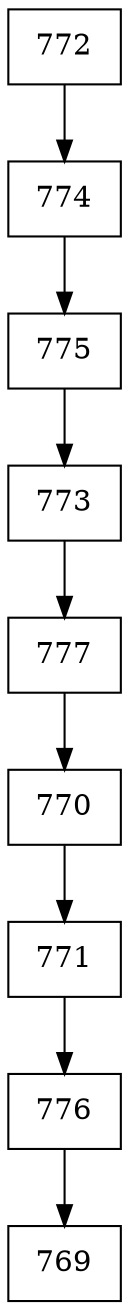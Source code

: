 digraph G {
  node [shape=record];
  node0 [label="{772}"];
  node0 -> node1;
  node1 [label="{774}"];
  node1 -> node2;
  node2 [label="{775}"];
  node2 -> node3;
  node3 [label="{773}"];
  node3 -> node4;
  node4 [label="{777}"];
  node4 -> node5;
  node5 [label="{770}"];
  node5 -> node6;
  node6 [label="{771}"];
  node6 -> node7;
  node7 [label="{776}"];
  node7 -> node8;
  node8 [label="{769}"];
}
